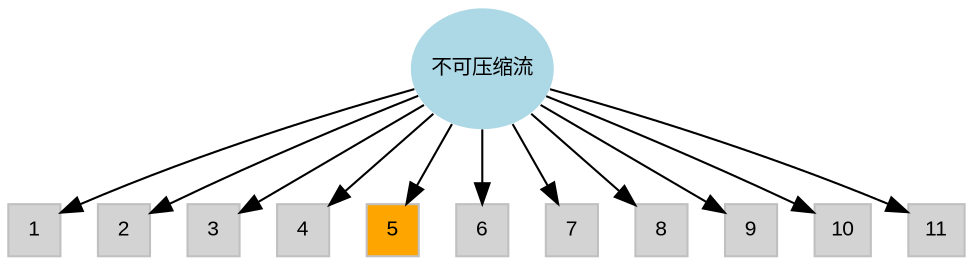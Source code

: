 
  digraph G {

      incompressible[label="不可压缩流", tooltip="简短介绍", fontname="Arial", fontsize=10, height=.8,width=.8,shape="ellipse",style="filled", color=none,fillcolor=lightblue,href="https://gitlab.com",target="_top"];

      incompressible_SRFPimpleFoam[label="1", tooltip="SRFPimpleFoam", fontname="Arial", fontsize=10, height=.35,width=.35,shape="box",style="filled", fillcolor=lightgray, color=gray,href="https://gitlab.com",target="_top"];
      incompressible_SRFSimpleFoam[label="2", tooltip="SRFSimpleFoam", fontname="Arial", fontsize=10, height=.35,width=.35,shape="box",style="filled", fillcolor=lightgray, color=gray,href="https://gitlab.com",target="_top"];
      incompressible_adjointShapeOptimizationFoam[label="3", tooltip="adjointShapeOptimizationFoam", fontname="Arial", fontsize=10, height=.35,width=.35,shape="box",style="filled", fillcolor=lightgray, color=gray,href="https://gitlab.com",target="_top"];
      incompressible_boundaryFoam[label="4", tooltip="boundaryFoam", fontname="Arial", fontsize=10, height=.35,width=.35,shape="box",style="filled", fillcolor=lightgray, color=gray,href="https://gitlab.com",target="_top"];
      incompressible_icoFoam[label="5", tooltip="icoFoam", fontname="Arial", fontsize=10, height=.35,width=.35,shape="box",style="filled", fillcolor=orange, color=gray,href="https://oflab.gitlab.io/tutorials/incompressible/icoFoam/index.html",target="_top"];
      incompressible_nonNewtonianIcoFoam[label="6", tooltip="nonNewtonianIcoFoam", fontname="Arial", fontsize=10, height=.35,width=.35,shape="box",style="filled", fillcolor=lightgray, color=gray,href="https://gitlab.com",target="_top"];
      incompressible_pimpleFoam[label="7", tooltip="rhoSimpleFoam", fontname="Arial", fontsize=10, height=.35,width=.35,shape="box",style="filled", fillcolor=lightgray, color=gray,href="https://gitlab.com",target="_top"];
      incompressible_pisoFoam[label="8", tooltip="pimpleFoam", fontname="Arial", fontsize=10, height=.35,width=.35,shape="box",style="filled", fillcolor=lightgray, color=gray,href="https://gitlab.com",target="_top"];
      incompressible_porousSimpleFoam[label="9", tooltip="porousSimpleFoam", fontname="Arial", fontsize=10, height=.35,width=.35,shape="box",style="filled", fillcolor=lightgray, color=gray,href="https://gitlab.com",target="_top"];
      incompressible_shallowWaterFoam[label="10", tooltip="shallowWaterFoam", fontname="Arial", fontsize=10, height=.35,width=.35,shape="box",style="filled", fillcolor=lightgray, color=gray,href="https://gitlab.com",target="_top"];
      incompressible_simpleFoam[label="11", tooltip="simpleFoam", fontname="Arial", fontsize=10, height=.35,width=.35,shape="box",style="filled", fillcolor=lightgray, color=gray,href="https://gitlab.com",target="_top"];
      // 连接
      incompressible -> incompressible_SRFPimpleFoam;
      incompressible -> incompressible_SRFSimpleFoam;
      incompressible -> incompressible_adjointShapeOptimizationFoam;
      incompressible -> incompressible_boundaryFoam;
      incompressible -> incompressible_icoFoam;
      incompressible -> incompressible_nonNewtonianIcoFoam;
      incompressible -> incompressible_pimpleFoam;
      incompressible -> incompressible_pisoFoam;
      incompressible -> incompressible_porousSimpleFoam;
      incompressible -> incompressible_shallowWaterFoam;
      incompressible -> incompressible_simpleFoam;
  }